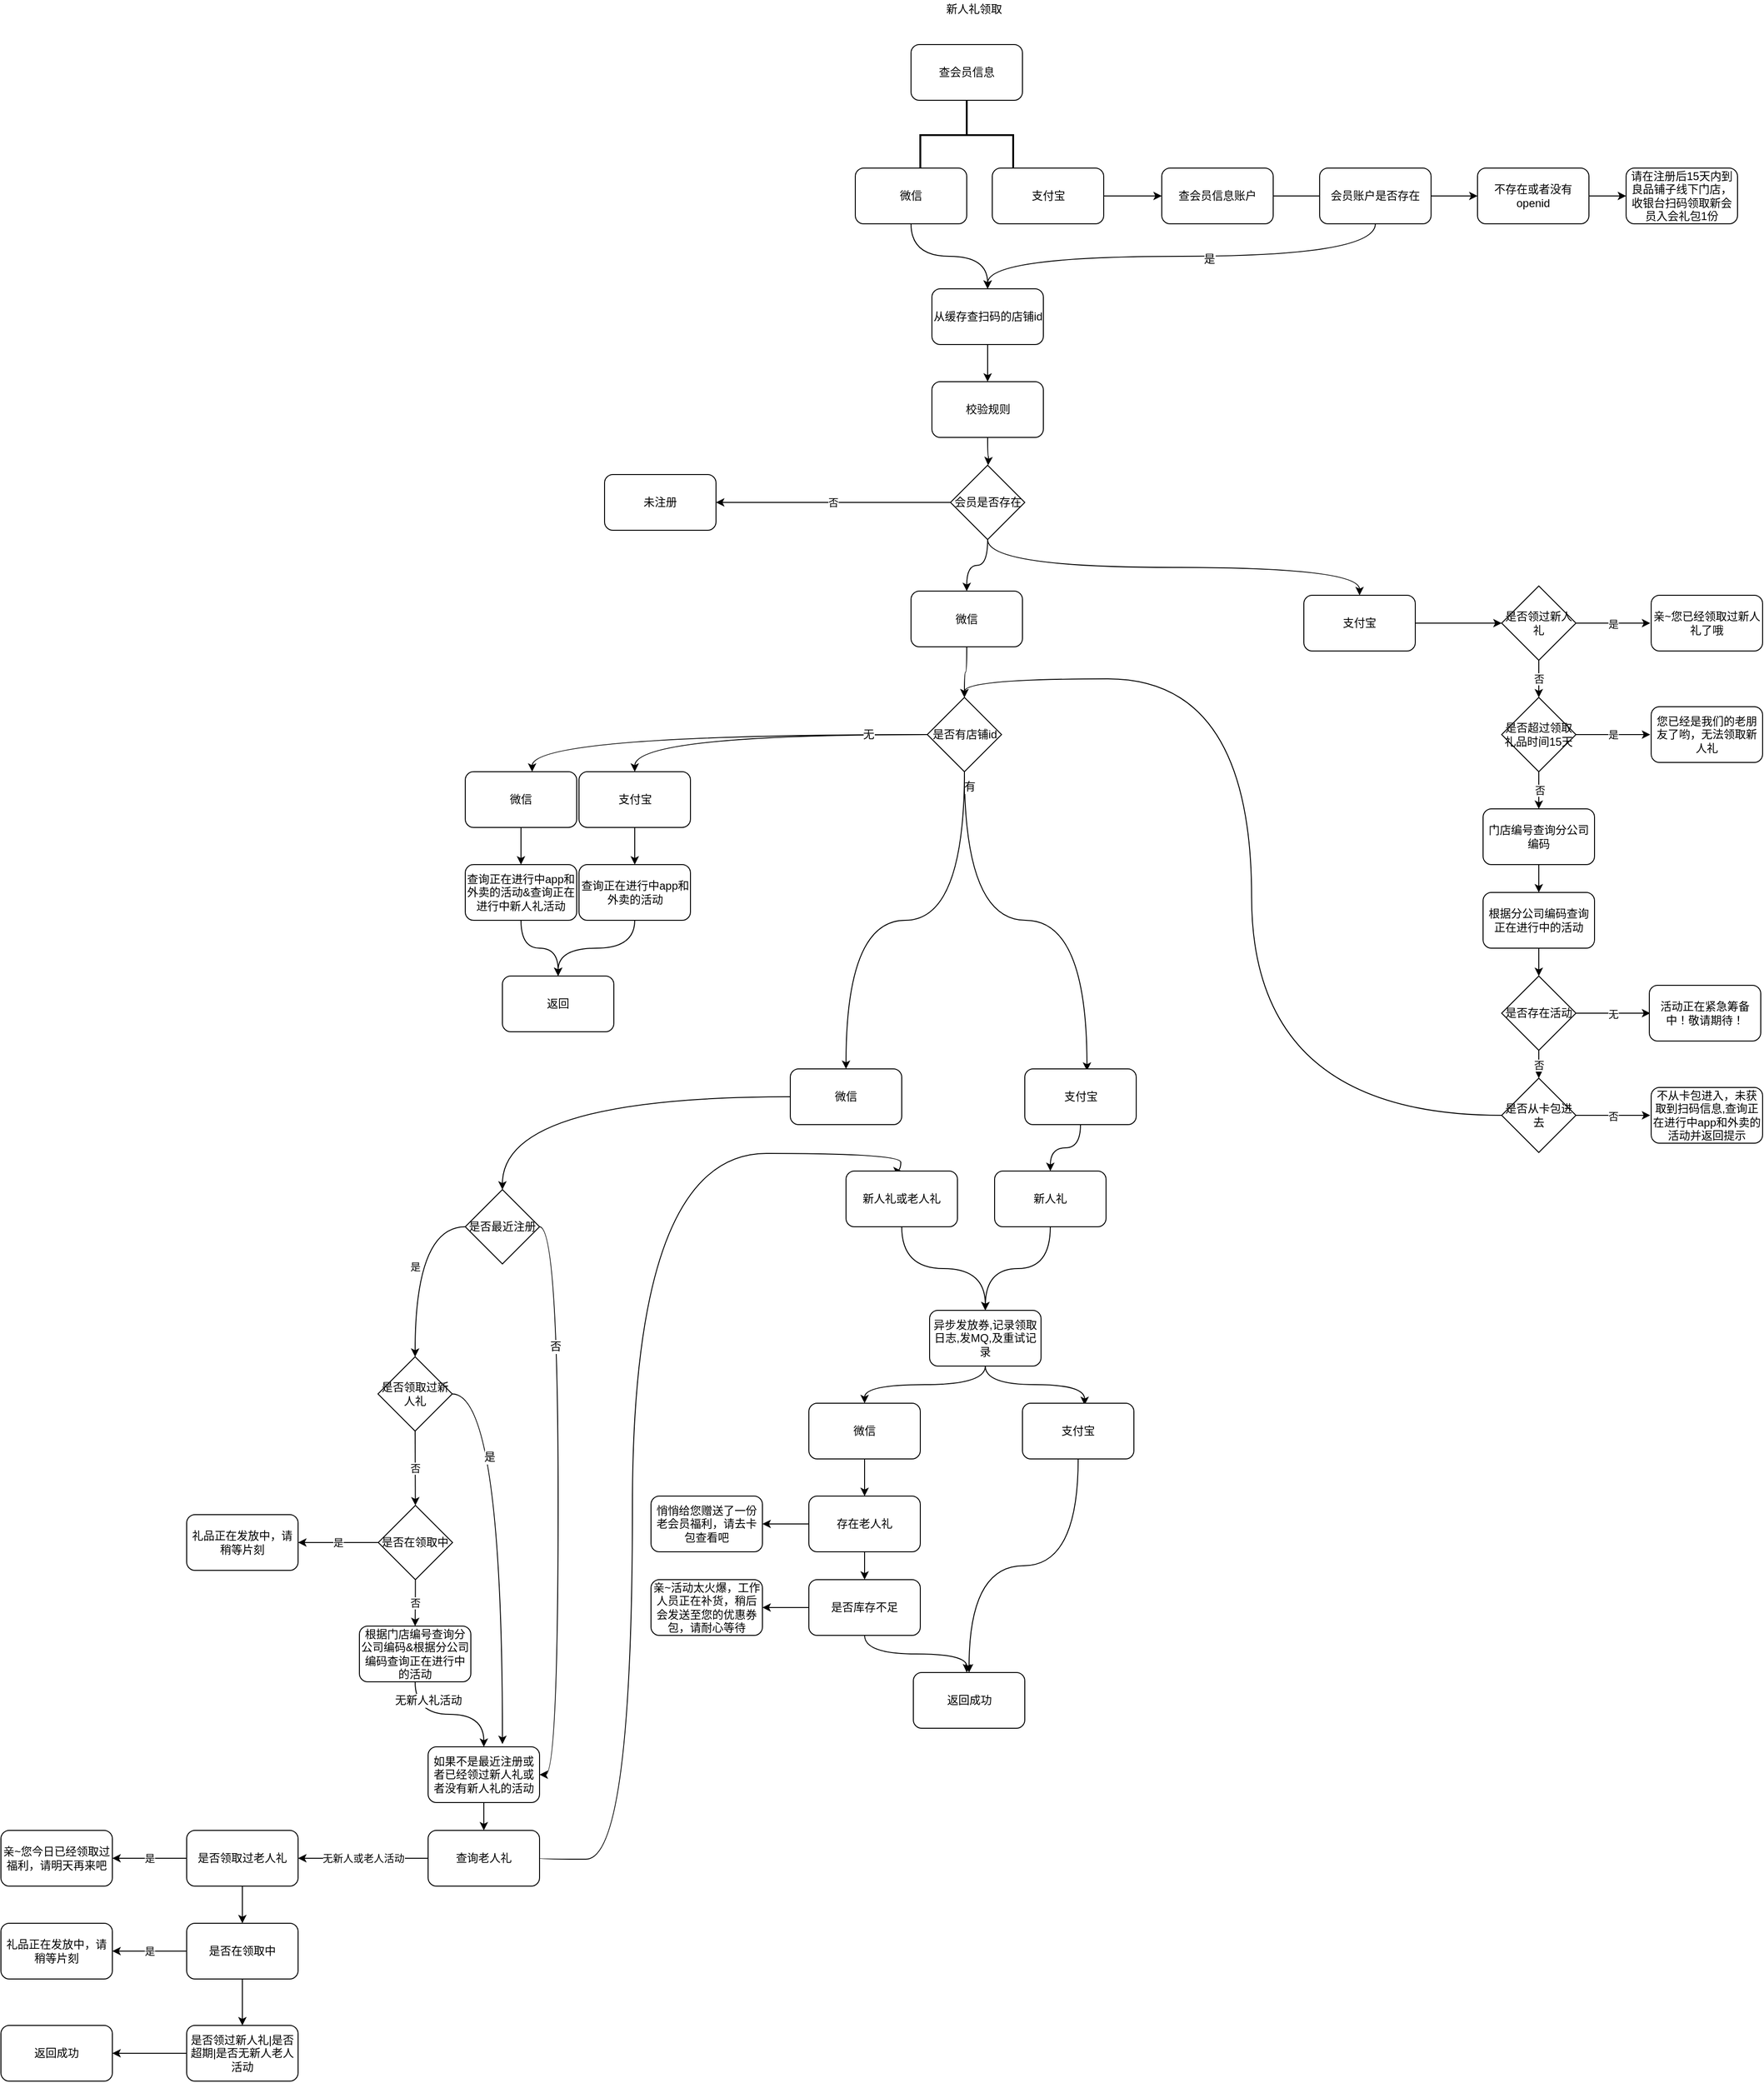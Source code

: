 <mxfile version="12.4.8" type="github">
  <diagram id="RvbXFcik-qNb9ONn9Jq8" name="第 1 页">
    <mxGraphModel dx="3076" dy="2088" grid="1" gridSize="10" guides="1" tooltips="1" connect="1" arrows="1" fold="1" page="1" pageScale="1" pageWidth="827" pageHeight="1169" math="0" shadow="0">
      <root>
        <mxCell id="0"/>
        <mxCell id="1" parent="0"/>
        <mxCell id="LnuIVruw8-GFj0OsJwK6-21" value="查会员信息" style="rounded=1;whiteSpace=wrap;html=1;" vertex="1" parent="1">
          <mxGeometry x="120" y="27" width="120" height="60" as="geometry"/>
        </mxCell>
        <mxCell id="LnuIVruw8-GFj0OsJwK6-9" value="" style="edgeStyle=orthogonalEdgeStyle;rounded=0;orthogonalLoop=1;jettySize=auto;html=1;" edge="1" parent="1" source="LnuIVruw8-GFj0OsJwK6-5" target="LnuIVruw8-GFj0OsJwK6-8">
          <mxGeometry relative="1" as="geometry"/>
        </mxCell>
        <mxCell id="LnuIVruw8-GFj0OsJwK6-5" value="不存在或者没有openid" style="rounded=1;whiteSpace=wrap;html=1;" vertex="1" parent="1">
          <mxGeometry x="730" y="160" width="120" height="60" as="geometry"/>
        </mxCell>
        <mxCell id="LnuIVruw8-GFj0OsJwK6-8" value="请在注册后15天内到良品铺子线下门店，收银台扫码领取新会员入会礼包1份" style="rounded=1;whiteSpace=wrap;html=1;" vertex="1" parent="1">
          <mxGeometry x="890" y="160" width="120" height="60" as="geometry"/>
        </mxCell>
        <mxCell id="LXQ_3Y_5uVBMGB0NAbPt-2" value="新人礼领取" style="text;html=1;strokeColor=none;fillColor=none;align=center;verticalAlign=middle;whiteSpace=wrap;rounded=0;" parent="1" vertex="1">
          <mxGeometry x="137.5" y="-20.59" width="100" height="20" as="geometry"/>
        </mxCell>
        <mxCell id="LnuIVruw8-GFj0OsJwK6-34" value="" style="edgeStyle=orthogonalEdgeStyle;rounded=0;orthogonalLoop=1;jettySize=auto;html=1;" edge="1" parent="1" source="LnuIVruw8-GFj0OsJwK6-13" target="LnuIVruw8-GFj0OsJwK6-33">
          <mxGeometry relative="1" as="geometry"/>
        </mxCell>
        <mxCell id="LnuIVruw8-GFj0OsJwK6-13" value="从缓存查扫码的店铺id" style="rounded=1;whiteSpace=wrap;html=1;" vertex="1" parent="1">
          <mxGeometry x="142.5" y="290" width="120" height="60" as="geometry"/>
        </mxCell>
        <mxCell id="LnuIVruw8-GFj0OsJwK6-184" value="" style="edgeStyle=orthogonalEdgeStyle;curved=1;rounded=0;orthogonalLoop=1;jettySize=auto;html=1;" edge="1" parent="1" source="LnuIVruw8-GFj0OsJwK6-33">
          <mxGeometry relative="1" as="geometry">
            <mxPoint x="203" y="480" as="targetPoint"/>
          </mxGeometry>
        </mxCell>
        <mxCell id="LnuIVruw8-GFj0OsJwK6-33" value="校验规则" style="rounded=1;whiteSpace=wrap;html=1;" vertex="1" parent="1">
          <mxGeometry x="142.5" y="390" width="120" height="60" as="geometry"/>
        </mxCell>
        <mxCell id="LnuIVruw8-GFj0OsJwK6-17" value="" style="strokeWidth=2;html=1;shape=mxgraph.flowchart.annotation_2;align=left;labelPosition=right;pointerEvents=1;rotation=90;" vertex="1" parent="1">
          <mxGeometry x="142.5" y="74.5" width="75" height="100" as="geometry"/>
        </mxCell>
        <mxCell id="LnuIVruw8-GFj0OsJwK6-24" value="" style="edgeStyle=orthogonalEdgeStyle;rounded=0;orthogonalLoop=1;jettySize=auto;html=1;" edge="1" parent="1" source="LnuIVruw8-GFj0OsJwK6-18" target="LnuIVruw8-GFj0OsJwK6-23">
          <mxGeometry relative="1" as="geometry"/>
        </mxCell>
        <mxCell id="LnuIVruw8-GFj0OsJwK6-18" value="支付宝" style="rounded=1;whiteSpace=wrap;html=1;" vertex="1" parent="1">
          <mxGeometry x="207.5" y="160" width="120" height="60" as="geometry"/>
        </mxCell>
        <mxCell id="LnuIVruw8-GFj0OsJwK6-25" value="" style="edgeStyle=orthogonalEdgeStyle;rounded=0;orthogonalLoop=1;jettySize=auto;html=1;" edge="1" parent="1" source="LnuIVruw8-GFj0OsJwK6-23">
          <mxGeometry relative="1" as="geometry">
            <mxPoint x="580" y="190" as="targetPoint"/>
          </mxGeometry>
        </mxCell>
        <mxCell id="LnuIVruw8-GFj0OsJwK6-180" style="edgeStyle=orthogonalEdgeStyle;curved=1;rounded=0;orthogonalLoop=1;jettySize=auto;html=1;exitX=0.5;exitY=1;exitDx=0;exitDy=0;entryX=0.5;entryY=0;entryDx=0;entryDy=0;" edge="1" parent="1" source="LnuIVruw8-GFj0OsJwK6-19" target="LnuIVruw8-GFj0OsJwK6-13">
          <mxGeometry relative="1" as="geometry"/>
        </mxCell>
        <mxCell id="LnuIVruw8-GFj0OsJwK6-19" value="微信" style="rounded=1;whiteSpace=wrap;html=1;" vertex="1" parent="1">
          <mxGeometry x="60" y="160" width="120" height="60" as="geometry"/>
        </mxCell>
        <mxCell id="LnuIVruw8-GFj0OsJwK6-42" value="" style="edgeStyle=orthogonalEdgeStyle;rounded=0;orthogonalLoop=1;jettySize=auto;html=1;" edge="1" parent="1" source="LnuIVruw8-GFj0OsJwK6-31" target="LnuIVruw8-GFj0OsJwK6-41">
          <mxGeometry relative="1" as="geometry"/>
        </mxCell>
        <mxCell id="LnuIVruw8-GFj0OsJwK6-31" value="支付宝" style="rounded=1;whiteSpace=wrap;html=1;" vertex="1" parent="1">
          <mxGeometry x="543" y="620" width="120" height="60" as="geometry"/>
        </mxCell>
        <mxCell id="LnuIVruw8-GFj0OsJwK6-190" style="edgeStyle=orthogonalEdgeStyle;curved=1;rounded=0;orthogonalLoop=1;jettySize=auto;html=1;exitX=0.5;exitY=1;exitDx=0;exitDy=0;entryX=0.5;entryY=0;entryDx=0;entryDy=0;" edge="1" parent="1" source="LnuIVruw8-GFj0OsJwK6-32" target="LnuIVruw8-GFj0OsJwK6-74">
          <mxGeometry relative="1" as="geometry"/>
        </mxCell>
        <mxCell id="LnuIVruw8-GFj0OsJwK6-32" value="微信" style="rounded=1;whiteSpace=wrap;html=1;" vertex="1" parent="1">
          <mxGeometry x="120" y="615.5" width="120" height="60" as="geometry"/>
        </mxCell>
        <mxCell id="LnuIVruw8-GFj0OsJwK6-39" value="否" style="edgeStyle=orthogonalEdgeStyle;rounded=0;orthogonalLoop=1;jettySize=auto;html=1;entryX=1;entryY=0.5;entryDx=0;entryDy=0;" edge="1" parent="1" source="LnuIVruw8-GFj0OsJwK6-37" target="LnuIVruw8-GFj0OsJwK6-40">
          <mxGeometry relative="1" as="geometry">
            <mxPoint x="-120" y="569.25" as="targetPoint"/>
          </mxGeometry>
        </mxCell>
        <mxCell id="LnuIVruw8-GFj0OsJwK6-188" style="edgeStyle=orthogonalEdgeStyle;curved=1;rounded=0;orthogonalLoop=1;jettySize=auto;html=1;exitX=0.5;exitY=1;exitDx=0;exitDy=0;entryX=0.5;entryY=0;entryDx=0;entryDy=0;" edge="1" parent="1" source="LnuIVruw8-GFj0OsJwK6-37" target="LnuIVruw8-GFj0OsJwK6-32">
          <mxGeometry relative="1" as="geometry"/>
        </mxCell>
        <mxCell id="LnuIVruw8-GFj0OsJwK6-189" style="edgeStyle=orthogonalEdgeStyle;curved=1;rounded=0;orthogonalLoop=1;jettySize=auto;html=1;exitX=0.5;exitY=1;exitDx=0;exitDy=0;" edge="1" parent="1" source="LnuIVruw8-GFj0OsJwK6-37" target="LnuIVruw8-GFj0OsJwK6-31">
          <mxGeometry relative="1" as="geometry"/>
        </mxCell>
        <mxCell id="LnuIVruw8-GFj0OsJwK6-37" value="&lt;span style=&quot;white-space: normal&quot;&gt;会员是否存在&lt;/span&gt;" style="rhombus;whiteSpace=wrap;html=1;" vertex="1" parent="1">
          <mxGeometry x="162.5" y="480" width="80" height="80" as="geometry"/>
        </mxCell>
        <mxCell id="LnuIVruw8-GFj0OsJwK6-102" style="edgeStyle=orthogonalEdgeStyle;curved=1;rounded=0;orthogonalLoop=1;jettySize=auto;html=1;exitX=0;exitY=0.5;exitDx=0;exitDy=0;entryX=0.6;entryY=0;entryDx=0;entryDy=0;entryPerimeter=0;" edge="1" parent="1" source="LnuIVruw8-GFj0OsJwK6-74" target="LnuIVruw8-GFj0OsJwK6-81">
          <mxGeometry relative="1" as="geometry"/>
        </mxCell>
        <mxCell id="LnuIVruw8-GFj0OsJwK6-103" style="edgeStyle=orthogonalEdgeStyle;curved=1;rounded=0;orthogonalLoop=1;jettySize=auto;html=1;exitX=0;exitY=0.5;exitDx=0;exitDy=0;entryX=0.5;entryY=0;entryDx=0;entryDy=0;" edge="1" parent="1" source="LnuIVruw8-GFj0OsJwK6-74" target="LnuIVruw8-GFj0OsJwK6-83">
          <mxGeometry relative="1" as="geometry"/>
        </mxCell>
        <mxCell id="LnuIVruw8-GFj0OsJwK6-104" value="无" style="text;html=1;align=center;verticalAlign=middle;resizable=0;points=[];labelBackgroundColor=#ffffff;" vertex="1" connectable="0" parent="LnuIVruw8-GFj0OsJwK6-103">
          <mxGeometry x="-0.642" relative="1" as="geometry">
            <mxPoint as="offset"/>
          </mxGeometry>
        </mxCell>
        <mxCell id="LnuIVruw8-GFj0OsJwK6-109" style="edgeStyle=orthogonalEdgeStyle;curved=1;rounded=0;orthogonalLoop=1;jettySize=auto;html=1;exitX=0.5;exitY=1;exitDx=0;exitDy=0;" edge="1" parent="1" source="LnuIVruw8-GFj0OsJwK6-74" target="LnuIVruw8-GFj0OsJwK6-108">
          <mxGeometry relative="1" as="geometry"/>
        </mxCell>
        <mxCell id="LnuIVruw8-GFj0OsJwK6-112" style="edgeStyle=orthogonalEdgeStyle;curved=1;rounded=0;orthogonalLoop=1;jettySize=auto;html=1;exitX=0.5;exitY=1;exitDx=0;exitDy=0;entryX=0.558;entryY=0.033;entryDx=0;entryDy=0;entryPerimeter=0;" edge="1" parent="1" source="LnuIVruw8-GFj0OsJwK6-74" target="LnuIVruw8-GFj0OsJwK6-110">
          <mxGeometry relative="1" as="geometry"/>
        </mxCell>
        <mxCell id="LnuIVruw8-GFj0OsJwK6-113" value="有" style="text;html=1;align=center;verticalAlign=middle;resizable=0;points=[];labelBackgroundColor=#ffffff;" vertex="1" connectable="0" parent="LnuIVruw8-GFj0OsJwK6-112">
          <mxGeometry x="-0.929" y="5" relative="1" as="geometry">
            <mxPoint as="offset"/>
          </mxGeometry>
        </mxCell>
        <mxCell id="LnuIVruw8-GFj0OsJwK6-74" value="&lt;span style=&quot;white-space: normal&quot;&gt;是否有店铺id&lt;/span&gt;" style="rhombus;whiteSpace=wrap;html=1;" vertex="1" parent="1">
          <mxGeometry x="137.5" y="730" width="80" height="80" as="geometry"/>
        </mxCell>
        <mxCell id="LnuIVruw8-GFj0OsJwK6-40" value="未注册" style="rounded=1;whiteSpace=wrap;html=1;" vertex="1" parent="1">
          <mxGeometry x="-210" y="490" width="120" height="60" as="geometry"/>
        </mxCell>
        <mxCell id="LnuIVruw8-GFj0OsJwK6-44" value="是" style="edgeStyle=orthogonalEdgeStyle;rounded=0;orthogonalLoop=1;jettySize=auto;html=1;" edge="1" parent="1" source="LnuIVruw8-GFj0OsJwK6-41">
          <mxGeometry relative="1" as="geometry">
            <mxPoint x="916" y="650" as="targetPoint"/>
          </mxGeometry>
        </mxCell>
        <mxCell id="LnuIVruw8-GFj0OsJwK6-47" value="否" style="edgeStyle=orthogonalEdgeStyle;rounded=0;orthogonalLoop=1;jettySize=auto;html=1;" edge="1" parent="1" source="LnuIVruw8-GFj0OsJwK6-41" target="LnuIVruw8-GFj0OsJwK6-46">
          <mxGeometry relative="1" as="geometry"/>
        </mxCell>
        <mxCell id="LnuIVruw8-GFj0OsJwK6-41" value="是否领过新人礼" style="rhombus;whiteSpace=wrap;html=1;" vertex="1" parent="1">
          <mxGeometry x="756" y="610" width="80" height="80" as="geometry"/>
        </mxCell>
        <mxCell id="LnuIVruw8-GFj0OsJwK6-51" value="否" style="edgeStyle=orthogonalEdgeStyle;rounded=0;orthogonalLoop=1;jettySize=auto;html=1;" edge="1" parent="1" source="LnuIVruw8-GFj0OsJwK6-46">
          <mxGeometry relative="1" as="geometry">
            <mxPoint x="796" y="850" as="targetPoint"/>
          </mxGeometry>
        </mxCell>
        <mxCell id="LnuIVruw8-GFj0OsJwK6-46" value="是否超过领取礼品时间15天" style="rhombus;whiteSpace=wrap;html=1;" vertex="1" parent="1">
          <mxGeometry x="756" y="730" width="80" height="80" as="geometry"/>
        </mxCell>
        <mxCell id="LnuIVruw8-GFj0OsJwK6-45" value="亲~您已经领取过新人礼了哦" style="rounded=1;whiteSpace=wrap;html=1;" vertex="1" parent="1">
          <mxGeometry x="917" y="620" width="120" height="60" as="geometry"/>
        </mxCell>
        <mxCell id="LnuIVruw8-GFj0OsJwK6-48" value="是" style="edgeStyle=orthogonalEdgeStyle;rounded=0;orthogonalLoop=1;jettySize=auto;html=1;" edge="1" parent="1">
          <mxGeometry relative="1" as="geometry">
            <mxPoint x="836" y="770" as="sourcePoint"/>
            <mxPoint x="916" y="770" as="targetPoint"/>
          </mxGeometry>
        </mxCell>
        <mxCell id="LnuIVruw8-GFj0OsJwK6-49" value="您已经是我们的老朋友了哟，无法领取新人礼" style="rounded=1;whiteSpace=wrap;html=1;" vertex="1" parent="1">
          <mxGeometry x="917" y="740" width="120" height="60" as="geometry"/>
        </mxCell>
        <mxCell id="LnuIVruw8-GFj0OsJwK6-58" value="" style="edgeStyle=orthogonalEdgeStyle;rounded=0;orthogonalLoop=1;jettySize=auto;html=1;" edge="1" parent="1" source="LnuIVruw8-GFj0OsJwK6-56" target="LnuIVruw8-GFj0OsJwK6-57">
          <mxGeometry relative="1" as="geometry"/>
        </mxCell>
        <mxCell id="LnuIVruw8-GFj0OsJwK6-56" value="门店编号查询分公司编码" style="rounded=1;whiteSpace=wrap;html=1;" vertex="1" parent="1">
          <mxGeometry x="736" y="850" width="120" height="60" as="geometry"/>
        </mxCell>
        <mxCell id="LnuIVruw8-GFj0OsJwK6-60" value="" style="edgeStyle=orthogonalEdgeStyle;rounded=0;orthogonalLoop=1;jettySize=auto;html=1;" edge="1" parent="1" source="LnuIVruw8-GFj0OsJwK6-57">
          <mxGeometry relative="1" as="geometry">
            <mxPoint x="796" y="1030" as="targetPoint"/>
          </mxGeometry>
        </mxCell>
        <mxCell id="LnuIVruw8-GFj0OsJwK6-57" value="根据分公司编码查询正在进行中的活动" style="rounded=1;whiteSpace=wrap;html=1;" vertex="1" parent="1">
          <mxGeometry x="736" y="940" width="120" height="60" as="geometry"/>
        </mxCell>
        <mxCell id="LnuIVruw8-GFj0OsJwK6-63" value="无" style="edgeStyle=orthogonalEdgeStyle;rounded=0;orthogonalLoop=1;jettySize=auto;html=1;" edge="1" parent="1" source="LnuIVruw8-GFj0OsJwK6-61">
          <mxGeometry relative="1" as="geometry">
            <mxPoint x="916" y="1070" as="targetPoint"/>
          </mxGeometry>
        </mxCell>
        <mxCell id="LnuIVruw8-GFj0OsJwK6-66" value="否" style="edgeStyle=orthogonalEdgeStyle;rounded=0;orthogonalLoop=1;jettySize=auto;html=1;" edge="1" parent="1" source="LnuIVruw8-GFj0OsJwK6-61">
          <mxGeometry relative="1" as="geometry">
            <mxPoint x="796" y="1140" as="targetPoint"/>
          </mxGeometry>
        </mxCell>
        <mxCell id="LnuIVruw8-GFj0OsJwK6-61" value="是否存在活动" style="rhombus;whiteSpace=wrap;html=1;" vertex="1" parent="1">
          <mxGeometry x="756" y="1030" width="80" height="80" as="geometry"/>
        </mxCell>
        <mxCell id="LnuIVruw8-GFj0OsJwK6-64" value="活动正在紧急筹备中！敬请期待！" style="rounded=1;whiteSpace=wrap;html=1;" vertex="1" parent="1">
          <mxGeometry x="915" y="1040" width="120" height="60" as="geometry"/>
        </mxCell>
        <mxCell id="LnuIVruw8-GFj0OsJwK6-70" value="否" style="edgeStyle=orthogonalEdgeStyle;rounded=0;orthogonalLoop=1;jettySize=auto;html=1;" edge="1" parent="1" source="LnuIVruw8-GFj0OsJwK6-68">
          <mxGeometry relative="1" as="geometry">
            <mxPoint x="916" y="1180" as="targetPoint"/>
          </mxGeometry>
        </mxCell>
        <mxCell id="LnuIVruw8-GFj0OsJwK6-187" style="edgeStyle=orthogonalEdgeStyle;curved=1;rounded=0;orthogonalLoop=1;jettySize=auto;html=1;exitX=0;exitY=0.5;exitDx=0;exitDy=0;entryX=0.5;entryY=0;entryDx=0;entryDy=0;" edge="1" parent="1" source="LnuIVruw8-GFj0OsJwK6-68" target="LnuIVruw8-GFj0OsJwK6-74">
          <mxGeometry relative="1" as="geometry"/>
        </mxCell>
        <mxCell id="LnuIVruw8-GFj0OsJwK6-68" value="是否从卡包进去" style="rhombus;whiteSpace=wrap;html=1;" vertex="1" parent="1">
          <mxGeometry x="756" y="1140" width="80" height="80" as="geometry"/>
        </mxCell>
        <mxCell id="LnuIVruw8-GFj0OsJwK6-71" value="不从卡包进入，未获取到扫码信息,查询正在进行中app和外卖的活动并返回提示" style="rounded=1;whiteSpace=wrap;html=1;" vertex="1" parent="1">
          <mxGeometry x="917" y="1150" width="120" height="60" as="geometry"/>
        </mxCell>
        <mxCell id="LnuIVruw8-GFj0OsJwK6-88" value="" style="edgeStyle=orthogonalEdgeStyle;rounded=0;orthogonalLoop=1;jettySize=auto;html=1;" edge="1" parent="1" source="LnuIVruw8-GFj0OsJwK6-81" target="LnuIVruw8-GFj0OsJwK6-87">
          <mxGeometry relative="1" as="geometry"/>
        </mxCell>
        <mxCell id="LnuIVruw8-GFj0OsJwK6-81" value="微信" style="rounded=1;whiteSpace=wrap;html=1;" vertex="1" parent="1">
          <mxGeometry x="-360" y="810" width="120" height="60" as="geometry"/>
        </mxCell>
        <mxCell id="LnuIVruw8-GFj0OsJwK6-191" style="edgeStyle=orthogonalEdgeStyle;curved=1;rounded=0;orthogonalLoop=1;jettySize=auto;html=1;exitX=0.5;exitY=1;exitDx=0;exitDy=0;entryX=0.5;entryY=0;entryDx=0;entryDy=0;" edge="1" parent="1" source="LnuIVruw8-GFj0OsJwK6-87" target="LnuIVruw8-GFj0OsJwK6-93">
          <mxGeometry relative="1" as="geometry"/>
        </mxCell>
        <mxCell id="LnuIVruw8-GFj0OsJwK6-87" value="查询正在进行中app和外卖的活动&amp;amp;查询正在进行中新人礼活动" style="rounded=1;whiteSpace=wrap;html=1;" vertex="1" parent="1">
          <mxGeometry x="-360" y="910" width="120" height="60" as="geometry"/>
        </mxCell>
        <mxCell id="LnuIVruw8-GFj0OsJwK6-93" value="返回" style="rounded=1;whiteSpace=wrap;html=1;" vertex="1" parent="1">
          <mxGeometry x="-320" y="1030" width="120" height="60" as="geometry"/>
        </mxCell>
        <mxCell id="LnuIVruw8-GFj0OsJwK6-90" value="" style="edgeStyle=orthogonalEdgeStyle;rounded=0;orthogonalLoop=1;jettySize=auto;html=1;" edge="1" parent="1" source="LnuIVruw8-GFj0OsJwK6-83" target="LnuIVruw8-GFj0OsJwK6-89">
          <mxGeometry relative="1" as="geometry"/>
        </mxCell>
        <mxCell id="LnuIVruw8-GFj0OsJwK6-83" value="支付宝" style="rounded=1;whiteSpace=wrap;html=1;" vertex="1" parent="1">
          <mxGeometry x="-237.5" y="810" width="120" height="60" as="geometry"/>
        </mxCell>
        <mxCell id="LnuIVruw8-GFj0OsJwK6-100" style="edgeStyle=orthogonalEdgeStyle;rounded=0;orthogonalLoop=1;jettySize=auto;html=1;exitX=0.5;exitY=1;exitDx=0;exitDy=0;entryX=0.5;entryY=0;entryDx=0;entryDy=0;curved=1;" edge="1" parent="1" source="LnuIVruw8-GFj0OsJwK6-89" target="LnuIVruw8-GFj0OsJwK6-93">
          <mxGeometry relative="1" as="geometry"/>
        </mxCell>
        <mxCell id="LnuIVruw8-GFj0OsJwK6-89" value="查询正在进行中app和外卖的活动" style="rounded=1;whiteSpace=wrap;html=1;" vertex="1" parent="1">
          <mxGeometry x="-237.5" y="910" width="120" height="60" as="geometry"/>
        </mxCell>
        <mxCell id="LnuIVruw8-GFj0OsJwK6-192" style="edgeStyle=orthogonalEdgeStyle;curved=1;rounded=0;orthogonalLoop=1;jettySize=auto;html=1;exitX=0;exitY=0.5;exitDx=0;exitDy=0;" edge="1" parent="1" source="LnuIVruw8-GFj0OsJwK6-108" target="LnuIVruw8-GFj0OsJwK6-116">
          <mxGeometry relative="1" as="geometry"/>
        </mxCell>
        <mxCell id="LnuIVruw8-GFj0OsJwK6-108" value="&lt;span style=&quot;white-space: normal&quot;&gt;微信&lt;/span&gt;" style="rounded=1;whiteSpace=wrap;html=1;" vertex="1" parent="1">
          <mxGeometry x="-10" y="1130" width="120" height="60" as="geometry"/>
        </mxCell>
        <mxCell id="LnuIVruw8-GFj0OsJwK6-201" style="edgeStyle=orthogonalEdgeStyle;curved=1;rounded=0;orthogonalLoop=1;jettySize=auto;html=1;exitX=0.5;exitY=1;exitDx=0;exitDy=0;" edge="1" parent="1" source="LnuIVruw8-GFj0OsJwK6-110" target="LnuIVruw8-GFj0OsJwK6-154">
          <mxGeometry relative="1" as="geometry"/>
        </mxCell>
        <mxCell id="LnuIVruw8-GFj0OsJwK6-110" value="&lt;span style=&quot;white-space: normal&quot;&gt;支付宝&lt;/span&gt;" style="rounded=1;whiteSpace=wrap;html=1;" vertex="1" parent="1">
          <mxGeometry x="242.5" y="1130" width="120" height="60" as="geometry"/>
        </mxCell>
        <mxCell id="LnuIVruw8-GFj0OsJwK6-118" value="是" style="edgeStyle=orthogonalEdgeStyle;curved=1;rounded=0;orthogonalLoop=1;jettySize=auto;html=1;" edge="1" parent="1" source="LnuIVruw8-GFj0OsJwK6-116" target="LnuIVruw8-GFj0OsJwK6-117">
          <mxGeometry relative="1" as="geometry"/>
        </mxCell>
        <mxCell id="LnuIVruw8-GFj0OsJwK6-206" style="edgeStyle=orthogonalEdgeStyle;curved=1;rounded=0;orthogonalLoop=1;jettySize=auto;html=1;exitX=1;exitY=0.5;exitDx=0;exitDy=0;entryX=1;entryY=0.5;entryDx=0;entryDy=0;" edge="1" parent="1" source="LnuIVruw8-GFj0OsJwK6-116" target="LnuIVruw8-GFj0OsJwK6-127">
          <mxGeometry relative="1" as="geometry"/>
        </mxCell>
        <mxCell id="LnuIVruw8-GFj0OsJwK6-209" value="否" style="text;html=1;align=center;verticalAlign=middle;resizable=0;points=[];labelBackgroundColor=#ffffff;" vertex="1" connectable="0" parent="LnuIVruw8-GFj0OsJwK6-206">
          <mxGeometry x="-0.527" y="-3" relative="1" as="geometry">
            <mxPoint as="offset"/>
          </mxGeometry>
        </mxCell>
        <mxCell id="LnuIVruw8-GFj0OsJwK6-116" value="是否最近注册" style="rhombus;whiteSpace=wrap;html=1;" vertex="1" parent="1">
          <mxGeometry x="-360" y="1260" width="80" height="80" as="geometry"/>
        </mxCell>
        <mxCell id="LnuIVruw8-GFj0OsJwK6-193" value="否" style="edgeStyle=orthogonalEdgeStyle;curved=1;rounded=0;orthogonalLoop=1;jettySize=auto;html=1;exitX=0.5;exitY=1;exitDx=0;exitDy=0;" edge="1" parent="1" source="LnuIVruw8-GFj0OsJwK6-117" target="LnuIVruw8-GFj0OsJwK6-119">
          <mxGeometry relative="1" as="geometry"/>
        </mxCell>
        <mxCell id="LnuIVruw8-GFj0OsJwK6-207" style="edgeStyle=orthogonalEdgeStyle;curved=1;rounded=0;orthogonalLoop=1;jettySize=auto;html=1;exitX=1;exitY=0.5;exitDx=0;exitDy=0;entryX=0.667;entryY=-0.05;entryDx=0;entryDy=0;entryPerimeter=0;" edge="1" parent="1" source="LnuIVruw8-GFj0OsJwK6-117" target="LnuIVruw8-GFj0OsJwK6-127">
          <mxGeometry relative="1" as="geometry"/>
        </mxCell>
        <mxCell id="LnuIVruw8-GFj0OsJwK6-208" value="是" style="text;html=1;align=center;verticalAlign=middle;resizable=0;points=[];labelBackgroundColor=#ffffff;" vertex="1" connectable="0" parent="LnuIVruw8-GFj0OsJwK6-207">
          <mxGeometry x="-0.434" y="-14" relative="1" as="geometry">
            <mxPoint as="offset"/>
          </mxGeometry>
        </mxCell>
        <mxCell id="LnuIVruw8-GFj0OsJwK6-117" value="是否领取过新人礼" style="rhombus;whiteSpace=wrap;html=1;" vertex="1" parent="1">
          <mxGeometry x="-454" y="1440" width="80" height="80" as="geometry"/>
        </mxCell>
        <mxCell id="LnuIVruw8-GFj0OsJwK6-122" value="是" style="edgeStyle=orthogonalEdgeStyle;curved=1;rounded=0;orthogonalLoop=1;jettySize=auto;html=1;entryX=1;entryY=0.5;entryDx=0;entryDy=0;" edge="1" parent="1" source="LnuIVruw8-GFj0OsJwK6-119" target="LnuIVruw8-GFj0OsJwK6-123">
          <mxGeometry relative="1" as="geometry">
            <mxPoint x="-390" y="1700" as="targetPoint"/>
          </mxGeometry>
        </mxCell>
        <mxCell id="LnuIVruw8-GFj0OsJwK6-194" value="否" style="edgeStyle=orthogonalEdgeStyle;curved=1;rounded=0;orthogonalLoop=1;jettySize=auto;html=1;" edge="1" parent="1" source="LnuIVruw8-GFj0OsJwK6-119" target="LnuIVruw8-GFj0OsJwK6-126">
          <mxGeometry relative="1" as="geometry"/>
        </mxCell>
        <mxCell id="LnuIVruw8-GFj0OsJwK6-119" value="是否在领取中" style="rhombus;whiteSpace=wrap;html=1;" vertex="1" parent="1">
          <mxGeometry x="-453.67" y="1600" width="80" height="80" as="geometry"/>
        </mxCell>
        <mxCell id="LnuIVruw8-GFj0OsJwK6-123" value="礼品正在发放中，请稍等片刻" style="rounded=1;whiteSpace=wrap;html=1;" vertex="1" parent="1">
          <mxGeometry x="-660" y="1610" width="120" height="60" as="geometry"/>
        </mxCell>
        <mxCell id="LnuIVruw8-GFj0OsJwK6-132" style="edgeStyle=orthogonalEdgeStyle;curved=1;rounded=0;orthogonalLoop=1;jettySize=auto;html=1;exitX=0.5;exitY=1;exitDx=0;exitDy=0;entryX=0.5;entryY=0;entryDx=0;entryDy=0;" edge="1" parent="1" source="LnuIVruw8-GFj0OsJwK6-126" target="LnuIVruw8-GFj0OsJwK6-127">
          <mxGeometry relative="1" as="geometry">
            <mxPoint x="-190" y="1970" as="targetPoint"/>
          </mxGeometry>
        </mxCell>
        <mxCell id="LnuIVruw8-GFj0OsJwK6-133" value="无新人礼活动" style="text;html=1;align=center;verticalAlign=middle;resizable=0;points=[];labelBackgroundColor=#ffffff;" vertex="1" connectable="0" parent="LnuIVruw8-GFj0OsJwK6-132">
          <mxGeometry x="-0.154" y="-11" relative="1" as="geometry">
            <mxPoint x="-12.17" y="-26" as="offset"/>
          </mxGeometry>
        </mxCell>
        <mxCell id="LnuIVruw8-GFj0OsJwK6-126" value="根据门店编号查询分公司编码&amp;amp;根据分公司编码查询正在进行中的活动" style="rounded=1;whiteSpace=wrap;html=1;" vertex="1" parent="1">
          <mxGeometry x="-474" y="1730" width="120" height="60" as="geometry"/>
        </mxCell>
        <mxCell id="LnuIVruw8-GFj0OsJwK6-135" value="" style="edgeStyle=orthogonalEdgeStyle;curved=1;rounded=0;orthogonalLoop=1;jettySize=auto;html=1;" edge="1" parent="1" source="LnuIVruw8-GFj0OsJwK6-127" target="LnuIVruw8-GFj0OsJwK6-134">
          <mxGeometry relative="1" as="geometry"/>
        </mxCell>
        <mxCell id="LnuIVruw8-GFj0OsJwK6-127" value="如果不是最近注册或者已经领过新人礼或者没有新人礼的活动" style="rounded=1;whiteSpace=wrap;html=1;" vertex="1" parent="1">
          <mxGeometry x="-400" y="1860" width="120" height="60" as="geometry"/>
        </mxCell>
        <mxCell id="LnuIVruw8-GFj0OsJwK6-137" value="无新人或老人活动" style="edgeStyle=orthogonalEdgeStyle;curved=1;rounded=0;orthogonalLoop=1;jettySize=auto;html=1;" edge="1" parent="1" source="LnuIVruw8-GFj0OsJwK6-134" target="LnuIVruw8-GFj0OsJwK6-136">
          <mxGeometry relative="1" as="geometry"/>
        </mxCell>
        <mxCell id="LnuIVruw8-GFj0OsJwK6-204" style="edgeStyle=orthogonalEdgeStyle;curved=1;rounded=0;orthogonalLoop=1;jettySize=auto;html=1;exitX=1;exitY=0.5;exitDx=0;exitDy=0;entryX=0.5;entryY=0;entryDx=0;entryDy=0;" edge="1" parent="1" source="LnuIVruw8-GFj0OsJwK6-134" target="LnuIVruw8-GFj0OsJwK6-152">
          <mxGeometry relative="1" as="geometry">
            <Array as="points">
              <mxPoint x="-180" y="1981"/>
              <mxPoint x="-180" y="1221"/>
              <mxPoint x="109" y="1221"/>
            </Array>
          </mxGeometry>
        </mxCell>
        <mxCell id="LnuIVruw8-GFj0OsJwK6-134" value="查询老人礼" style="rounded=1;whiteSpace=wrap;html=1;" vertex="1" parent="1">
          <mxGeometry x="-400" y="1950" width="120" height="60" as="geometry"/>
        </mxCell>
        <mxCell id="LnuIVruw8-GFj0OsJwK6-139" value="是" style="edgeStyle=orthogonalEdgeStyle;curved=1;rounded=0;orthogonalLoop=1;jettySize=auto;html=1;" edge="1" parent="1" source="LnuIVruw8-GFj0OsJwK6-136" target="LnuIVruw8-GFj0OsJwK6-138">
          <mxGeometry relative="1" as="geometry"/>
        </mxCell>
        <mxCell id="LnuIVruw8-GFj0OsJwK6-141" value="" style="edgeStyle=orthogonalEdgeStyle;curved=1;rounded=0;orthogonalLoop=1;jettySize=auto;html=1;" edge="1" parent="1" source="LnuIVruw8-GFj0OsJwK6-136" target="LnuIVruw8-GFj0OsJwK6-140">
          <mxGeometry relative="1" as="geometry"/>
        </mxCell>
        <mxCell id="LnuIVruw8-GFj0OsJwK6-136" value="是否领取过老人礼" style="rounded=1;whiteSpace=wrap;html=1;" vertex="1" parent="1">
          <mxGeometry x="-660" y="1950" width="120" height="60" as="geometry"/>
        </mxCell>
        <mxCell id="LnuIVruw8-GFj0OsJwK6-143" value="是" style="edgeStyle=orthogonalEdgeStyle;curved=1;rounded=0;orthogonalLoop=1;jettySize=auto;html=1;" edge="1" parent="1" source="LnuIVruw8-GFj0OsJwK6-140" target="LnuIVruw8-GFj0OsJwK6-142">
          <mxGeometry relative="1" as="geometry"/>
        </mxCell>
        <mxCell id="LnuIVruw8-GFj0OsJwK6-195" value="" style="edgeStyle=orthogonalEdgeStyle;curved=1;rounded=0;orthogonalLoop=1;jettySize=auto;html=1;" edge="1" parent="1" source="LnuIVruw8-GFj0OsJwK6-140" target="LnuIVruw8-GFj0OsJwK6-144">
          <mxGeometry relative="1" as="geometry"/>
        </mxCell>
        <mxCell id="LnuIVruw8-GFj0OsJwK6-140" value="是否在领取中" style="rounded=1;whiteSpace=wrap;html=1;" vertex="1" parent="1">
          <mxGeometry x="-660" y="2050" width="120" height="60" as="geometry"/>
        </mxCell>
        <mxCell id="LnuIVruw8-GFj0OsJwK6-211" value="" style="edgeStyle=orthogonalEdgeStyle;curved=1;rounded=0;orthogonalLoop=1;jettySize=auto;html=1;" edge="1" parent="1" source="LnuIVruw8-GFj0OsJwK6-144" target="LnuIVruw8-GFj0OsJwK6-210">
          <mxGeometry relative="1" as="geometry"/>
        </mxCell>
        <mxCell id="LnuIVruw8-GFj0OsJwK6-144" value="是否领过新人礼|是否超期|是否无新人老人活动" style="rounded=1;whiteSpace=wrap;html=1;" vertex="1" parent="1">
          <mxGeometry x="-660" y="2160" width="120" height="60" as="geometry"/>
        </mxCell>
        <mxCell id="LnuIVruw8-GFj0OsJwK6-210" value="返回成功" style="rounded=1;whiteSpace=wrap;html=1;" vertex="1" parent="1">
          <mxGeometry x="-860" y="2160" width="120" height="60" as="geometry"/>
        </mxCell>
        <mxCell id="LnuIVruw8-GFj0OsJwK6-142" value="礼品正在发放中，请稍等片刻" style="rounded=1;whiteSpace=wrap;html=1;" vertex="1" parent="1">
          <mxGeometry x="-860" y="2050" width="120" height="60" as="geometry"/>
        </mxCell>
        <mxCell id="LnuIVruw8-GFj0OsJwK6-138" value="亲~您今日已经领取过福利，请明天再来吧" style="rounded=1;whiteSpace=wrap;html=1;" vertex="1" parent="1">
          <mxGeometry x="-860" y="1950" width="120" height="60" as="geometry"/>
        </mxCell>
        <mxCell id="LnuIVruw8-GFj0OsJwK6-156" style="edgeStyle=orthogonalEdgeStyle;curved=1;rounded=0;orthogonalLoop=1;jettySize=auto;html=1;exitX=0.5;exitY=1;exitDx=0;exitDy=0;" edge="1" parent="1" source="LnuIVruw8-GFj0OsJwK6-152" target="LnuIVruw8-GFj0OsJwK6-155">
          <mxGeometry relative="1" as="geometry"/>
        </mxCell>
        <mxCell id="LnuIVruw8-GFj0OsJwK6-152" value="新人礼或老人礼" style="rounded=1;whiteSpace=wrap;html=1;" vertex="1" parent="1">
          <mxGeometry x="50" y="1240" width="120" height="60" as="geometry"/>
        </mxCell>
        <mxCell id="LnuIVruw8-GFj0OsJwK6-157" style="edgeStyle=orthogonalEdgeStyle;curved=1;rounded=0;orthogonalLoop=1;jettySize=auto;html=1;exitX=0.5;exitY=1;exitDx=0;exitDy=0;" edge="1" parent="1" source="LnuIVruw8-GFj0OsJwK6-154">
          <mxGeometry relative="1" as="geometry">
            <mxPoint x="200" y="1390" as="targetPoint"/>
          </mxGeometry>
        </mxCell>
        <mxCell id="LnuIVruw8-GFj0OsJwK6-154" value="新人礼" style="rounded=1;whiteSpace=wrap;html=1;" vertex="1" parent="1">
          <mxGeometry x="210" y="1240" width="120" height="60" as="geometry"/>
        </mxCell>
        <mxCell id="LnuIVruw8-GFj0OsJwK6-160" style="edgeStyle=orthogonalEdgeStyle;curved=1;rounded=0;orthogonalLoop=1;jettySize=auto;html=1;exitX=0.5;exitY=1;exitDx=0;exitDy=0;" edge="1" parent="1" source="LnuIVruw8-GFj0OsJwK6-155" target="LnuIVruw8-GFj0OsJwK6-158">
          <mxGeometry relative="1" as="geometry"/>
        </mxCell>
        <mxCell id="LnuIVruw8-GFj0OsJwK6-161" style="edgeStyle=orthogonalEdgeStyle;curved=1;rounded=0;orthogonalLoop=1;jettySize=auto;html=1;exitX=0.5;exitY=1;exitDx=0;exitDy=0;entryX=0.558;entryY=0.033;entryDx=0;entryDy=0;entryPerimeter=0;" edge="1" parent="1" source="LnuIVruw8-GFj0OsJwK6-155" target="LnuIVruw8-GFj0OsJwK6-159">
          <mxGeometry relative="1" as="geometry"/>
        </mxCell>
        <mxCell id="LnuIVruw8-GFj0OsJwK6-155" value="异步发放券,记录领取日志,发MQ,及重试记录" style="rounded=1;whiteSpace=wrap;html=1;" vertex="1" parent="1">
          <mxGeometry x="140" y="1390" width="120" height="60" as="geometry"/>
        </mxCell>
        <mxCell id="LnuIVruw8-GFj0OsJwK6-163" value="" style="edgeStyle=orthogonalEdgeStyle;curved=1;rounded=0;orthogonalLoop=1;jettySize=auto;html=1;" edge="1" parent="1" source="LnuIVruw8-GFj0OsJwK6-158" target="LnuIVruw8-GFj0OsJwK6-162">
          <mxGeometry relative="1" as="geometry"/>
        </mxCell>
        <mxCell id="LnuIVruw8-GFj0OsJwK6-158" value="微信" style="rounded=1;whiteSpace=wrap;html=1;" vertex="1" parent="1">
          <mxGeometry x="10" y="1490" width="120" height="60" as="geometry"/>
        </mxCell>
        <mxCell id="LnuIVruw8-GFj0OsJwK6-165" value="" style="edgeStyle=orthogonalEdgeStyle;curved=1;rounded=0;orthogonalLoop=1;jettySize=auto;html=1;" edge="1" parent="1" source="LnuIVruw8-GFj0OsJwK6-162" target="LnuIVruw8-GFj0OsJwK6-164">
          <mxGeometry relative="1" as="geometry"/>
        </mxCell>
        <mxCell id="LnuIVruw8-GFj0OsJwK6-167" value="" style="edgeStyle=orthogonalEdgeStyle;curved=1;rounded=0;orthogonalLoop=1;jettySize=auto;html=1;" edge="1" parent="1" source="LnuIVruw8-GFj0OsJwK6-162" target="LnuIVruw8-GFj0OsJwK6-166">
          <mxGeometry relative="1" as="geometry"/>
        </mxCell>
        <mxCell id="LnuIVruw8-GFj0OsJwK6-162" value="存在老人礼" style="rounded=1;whiteSpace=wrap;html=1;" vertex="1" parent="1">
          <mxGeometry x="10" y="1590" width="120" height="60" as="geometry"/>
        </mxCell>
        <mxCell id="LnuIVruw8-GFj0OsJwK6-169" value="" style="edgeStyle=orthogonalEdgeStyle;curved=1;rounded=0;orthogonalLoop=1;jettySize=auto;html=1;" edge="1" parent="1" source="LnuIVruw8-GFj0OsJwK6-166" target="LnuIVruw8-GFj0OsJwK6-168">
          <mxGeometry relative="1" as="geometry"/>
        </mxCell>
        <mxCell id="LnuIVruw8-GFj0OsJwK6-202" style="edgeStyle=orthogonalEdgeStyle;curved=1;rounded=0;orthogonalLoop=1;jettySize=auto;html=1;exitX=0.5;exitY=1;exitDx=0;exitDy=0;" edge="1" parent="1" source="LnuIVruw8-GFj0OsJwK6-166">
          <mxGeometry relative="1" as="geometry">
            <mxPoint x="180" y="1780" as="targetPoint"/>
          </mxGeometry>
        </mxCell>
        <mxCell id="LnuIVruw8-GFj0OsJwK6-166" value="是否库存不足" style="rounded=1;whiteSpace=wrap;html=1;" vertex="1" parent="1">
          <mxGeometry x="10" y="1680" width="120" height="60" as="geometry"/>
        </mxCell>
        <mxCell id="LnuIVruw8-GFj0OsJwK6-168" value="亲~活动太火爆，工作人员正在补货，稍后会发送至您的优惠券包，请耐心等待" style="rounded=1;whiteSpace=wrap;html=1;" vertex="1" parent="1">
          <mxGeometry x="-160" y="1680" width="120" height="60" as="geometry"/>
        </mxCell>
        <mxCell id="LnuIVruw8-GFj0OsJwK6-164" value="悄悄给您赠送了一份老会员福利，请去卡包查看吧" style="rounded=1;whiteSpace=wrap;html=1;" vertex="1" parent="1">
          <mxGeometry x="-160" y="1590" width="120" height="60" as="geometry"/>
        </mxCell>
        <mxCell id="LnuIVruw8-GFj0OsJwK6-171" value="" style="edgeStyle=orthogonalEdgeStyle;curved=1;rounded=0;orthogonalLoop=1;jettySize=auto;html=1;" edge="1" parent="1" source="LnuIVruw8-GFj0OsJwK6-159" target="LnuIVruw8-GFj0OsJwK6-170">
          <mxGeometry relative="1" as="geometry"/>
        </mxCell>
        <mxCell id="LnuIVruw8-GFj0OsJwK6-159" value="支付宝" style="rounded=1;whiteSpace=wrap;html=1;" vertex="1" parent="1">
          <mxGeometry x="240" y="1490" width="120" height="60" as="geometry"/>
        </mxCell>
        <mxCell id="LnuIVruw8-GFj0OsJwK6-170" value="返回成功" style="rounded=1;whiteSpace=wrap;html=1;" vertex="1" parent="1">
          <mxGeometry x="122.5" y="1780" width="120" height="60" as="geometry"/>
        </mxCell>
        <mxCell id="LnuIVruw8-GFj0OsJwK6-176" value="" style="edgeStyle=orthogonalEdgeStyle;curved=1;rounded=0;orthogonalLoop=1;jettySize=auto;html=1;" edge="1" parent="1" source="LnuIVruw8-GFj0OsJwK6-174" target="LnuIVruw8-GFj0OsJwK6-5">
          <mxGeometry relative="1" as="geometry"/>
        </mxCell>
        <mxCell id="LnuIVruw8-GFj0OsJwK6-178" style="edgeStyle=orthogonalEdgeStyle;curved=1;rounded=0;orthogonalLoop=1;jettySize=auto;html=1;exitX=0.5;exitY=1;exitDx=0;exitDy=0;" edge="1" parent="1" source="LnuIVruw8-GFj0OsJwK6-174" target="LnuIVruw8-GFj0OsJwK6-13">
          <mxGeometry relative="1" as="geometry"/>
        </mxCell>
        <mxCell id="LnuIVruw8-GFj0OsJwK6-179" value="是" style="text;html=1;align=center;verticalAlign=middle;resizable=0;points=[];labelBackgroundColor=#ffffff;" vertex="1" connectable="0" parent="LnuIVruw8-GFj0OsJwK6-178">
          <mxGeometry x="-0.121" y="3" relative="1" as="geometry">
            <mxPoint as="offset"/>
          </mxGeometry>
        </mxCell>
        <mxCell id="LnuIVruw8-GFj0OsJwK6-174" value="&lt;span style=&quot;white-space: normal&quot;&gt;会员账户是否存在&lt;/span&gt;" style="rounded=1;whiteSpace=wrap;html=1;" vertex="1" parent="1">
          <mxGeometry x="560" y="160" width="120" height="60" as="geometry"/>
        </mxCell>
        <mxCell id="LnuIVruw8-GFj0OsJwK6-23" value="查会员信息账户" style="rounded=1;whiteSpace=wrap;html=1;" vertex="1" parent="1">
          <mxGeometry x="390" y="160" width="120" height="60" as="geometry"/>
        </mxCell>
      </root>
    </mxGraphModel>
  </diagram>
</mxfile>

